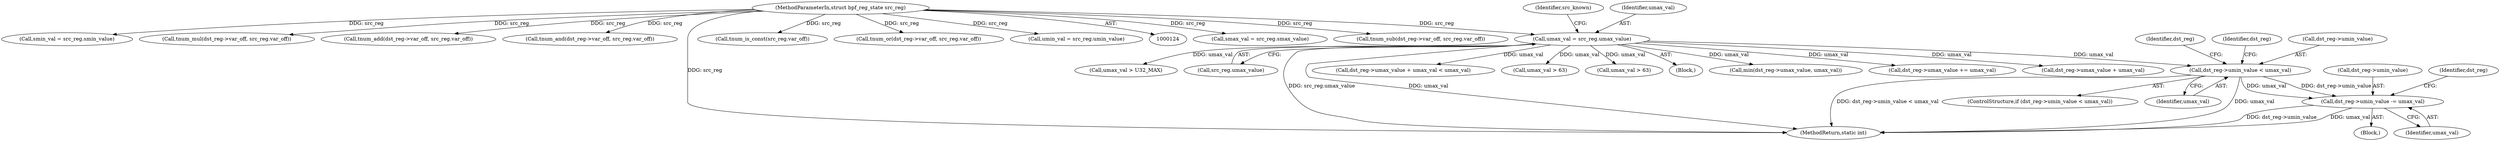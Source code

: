 digraph "0_linux_4374f256ce8182019353c0c639bb8d0695b4c941@pointer" {
"1000338" [label="(Call,dst_reg->umin_value -= umax_val)"];
"1000320" [label="(Call,dst_reg->umin_value < umax_val)"];
"1000176" [label="(Call,umax_val = src_reg.umax_value)"];
"1000128" [label="(MethodParameterIn,struct bpf_reg_state src_reg)"];
"1000166" [label="(Call,smax_val = src_reg.smax_value)"];
"1000324" [label="(Identifier,umax_val)"];
"1000340" [label="(Identifier,dst_reg)"];
"1000129" [label="(Block,)"];
"1000128" [label="(MethodParameterIn,struct bpf_reg_state src_reg)"];
"1000492" [label="(Call,min(dst_reg->umax_value, umax_val))"];
"1000352" [label="(Call,tnum_sub(dst_reg->var_off, src_reg.var_off))"];
"1000161" [label="(Call,smin_val = src_reg.smin_value)"];
"1000365" [label="(Call,tnum_mul(dst_reg->var_off, src_reg.var_off))"];
"1000320" [label="(Call,dst_reg->umin_value < umax_val)"];
"1000176" [label="(Call,umax_val = src_reg.umax_value)"];
"1000328" [label="(Identifier,dst_reg)"];
"1000177" [label="(Identifier,umax_val)"];
"1000266" [label="(Call,dst_reg->umax_value += umax_val)"];
"1000339" [label="(Call,dst_reg->umin_value)"];
"1000275" [label="(Call,tnum_add(dst_reg->var_off, src_reg.var_off))"];
"1000242" [label="(Call,dst_reg->umax_value + umax_val)"];
"1000338" [label="(Call,dst_reg->umin_value -= umax_val)"];
"1000472" [label="(Call,tnum_and(dst_reg->var_off, src_reg.var_off))"];
"1000345" [label="(Identifier,dst_reg)"];
"1000390" [label="(Call,umax_val > U32_MAX)"];
"1000178" [label="(Call,src_reg.umax_value)"];
"1000182" [label="(Identifier,src_known)"];
"1000769" [label="(MethodReturn,static int)"];
"1000241" [label="(Call,dst_reg->umax_value + umax_val < umax_val)"];
"1000337" [label="(Block,)"];
"1000183" [label="(Call,tnum_is_const(src_reg.var_off))"];
"1000321" [label="(Call,dst_reg->umin_value)"];
"1000319" [label="(ControlStructure,if (dst_reg->umin_value < umax_val))"];
"1000561" [label="(Call,tnum_or(dst_reg->var_off, src_reg.var_off))"];
"1000171" [label="(Call,umin_val = src_reg.umin_value)"];
"1000342" [label="(Identifier,umax_val)"];
"1000702" [label="(Call,umax_val > 63)"];
"1000634" [label="(Call,umax_val > 63)"];
"1000338" -> "1000337"  [label="AST: "];
"1000338" -> "1000342"  [label="CFG: "];
"1000339" -> "1000338"  [label="AST: "];
"1000342" -> "1000338"  [label="AST: "];
"1000345" -> "1000338"  [label="CFG: "];
"1000338" -> "1000769"  [label="DDG: dst_reg->umin_value"];
"1000338" -> "1000769"  [label="DDG: umax_val"];
"1000320" -> "1000338"  [label="DDG: umax_val"];
"1000320" -> "1000338"  [label="DDG: dst_reg->umin_value"];
"1000320" -> "1000319"  [label="AST: "];
"1000320" -> "1000324"  [label="CFG: "];
"1000321" -> "1000320"  [label="AST: "];
"1000324" -> "1000320"  [label="AST: "];
"1000328" -> "1000320"  [label="CFG: "];
"1000340" -> "1000320"  [label="CFG: "];
"1000320" -> "1000769"  [label="DDG: umax_val"];
"1000320" -> "1000769"  [label="DDG: dst_reg->umin_value < umax_val"];
"1000176" -> "1000320"  [label="DDG: umax_val"];
"1000176" -> "1000129"  [label="AST: "];
"1000176" -> "1000178"  [label="CFG: "];
"1000177" -> "1000176"  [label="AST: "];
"1000178" -> "1000176"  [label="AST: "];
"1000182" -> "1000176"  [label="CFG: "];
"1000176" -> "1000769"  [label="DDG: src_reg.umax_value"];
"1000176" -> "1000769"  [label="DDG: umax_val"];
"1000128" -> "1000176"  [label="DDG: src_reg"];
"1000176" -> "1000241"  [label="DDG: umax_val"];
"1000176" -> "1000242"  [label="DDG: umax_val"];
"1000176" -> "1000266"  [label="DDG: umax_val"];
"1000176" -> "1000390"  [label="DDG: umax_val"];
"1000176" -> "1000492"  [label="DDG: umax_val"];
"1000176" -> "1000634"  [label="DDG: umax_val"];
"1000176" -> "1000702"  [label="DDG: umax_val"];
"1000128" -> "1000124"  [label="AST: "];
"1000128" -> "1000769"  [label="DDG: src_reg"];
"1000128" -> "1000161"  [label="DDG: src_reg"];
"1000128" -> "1000166"  [label="DDG: src_reg"];
"1000128" -> "1000171"  [label="DDG: src_reg"];
"1000128" -> "1000183"  [label="DDG: src_reg"];
"1000128" -> "1000275"  [label="DDG: src_reg"];
"1000128" -> "1000352"  [label="DDG: src_reg"];
"1000128" -> "1000365"  [label="DDG: src_reg"];
"1000128" -> "1000472"  [label="DDG: src_reg"];
"1000128" -> "1000561"  [label="DDG: src_reg"];
}

